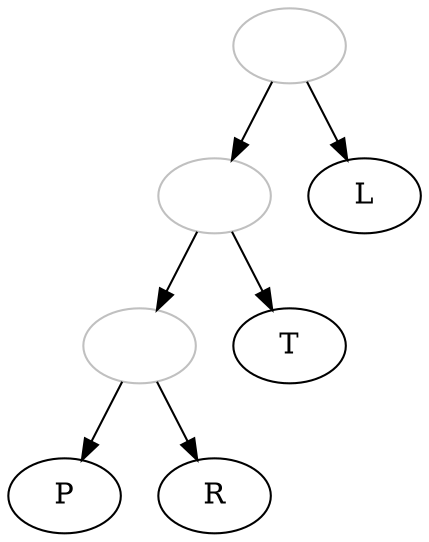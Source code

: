 digraph {

1[color="grey", label=""];
2[color="grey", label=""];
3[color="grey", label=""];

1->L;
1->2;
2->T;
2->3;
3->P;
3->R;

}
